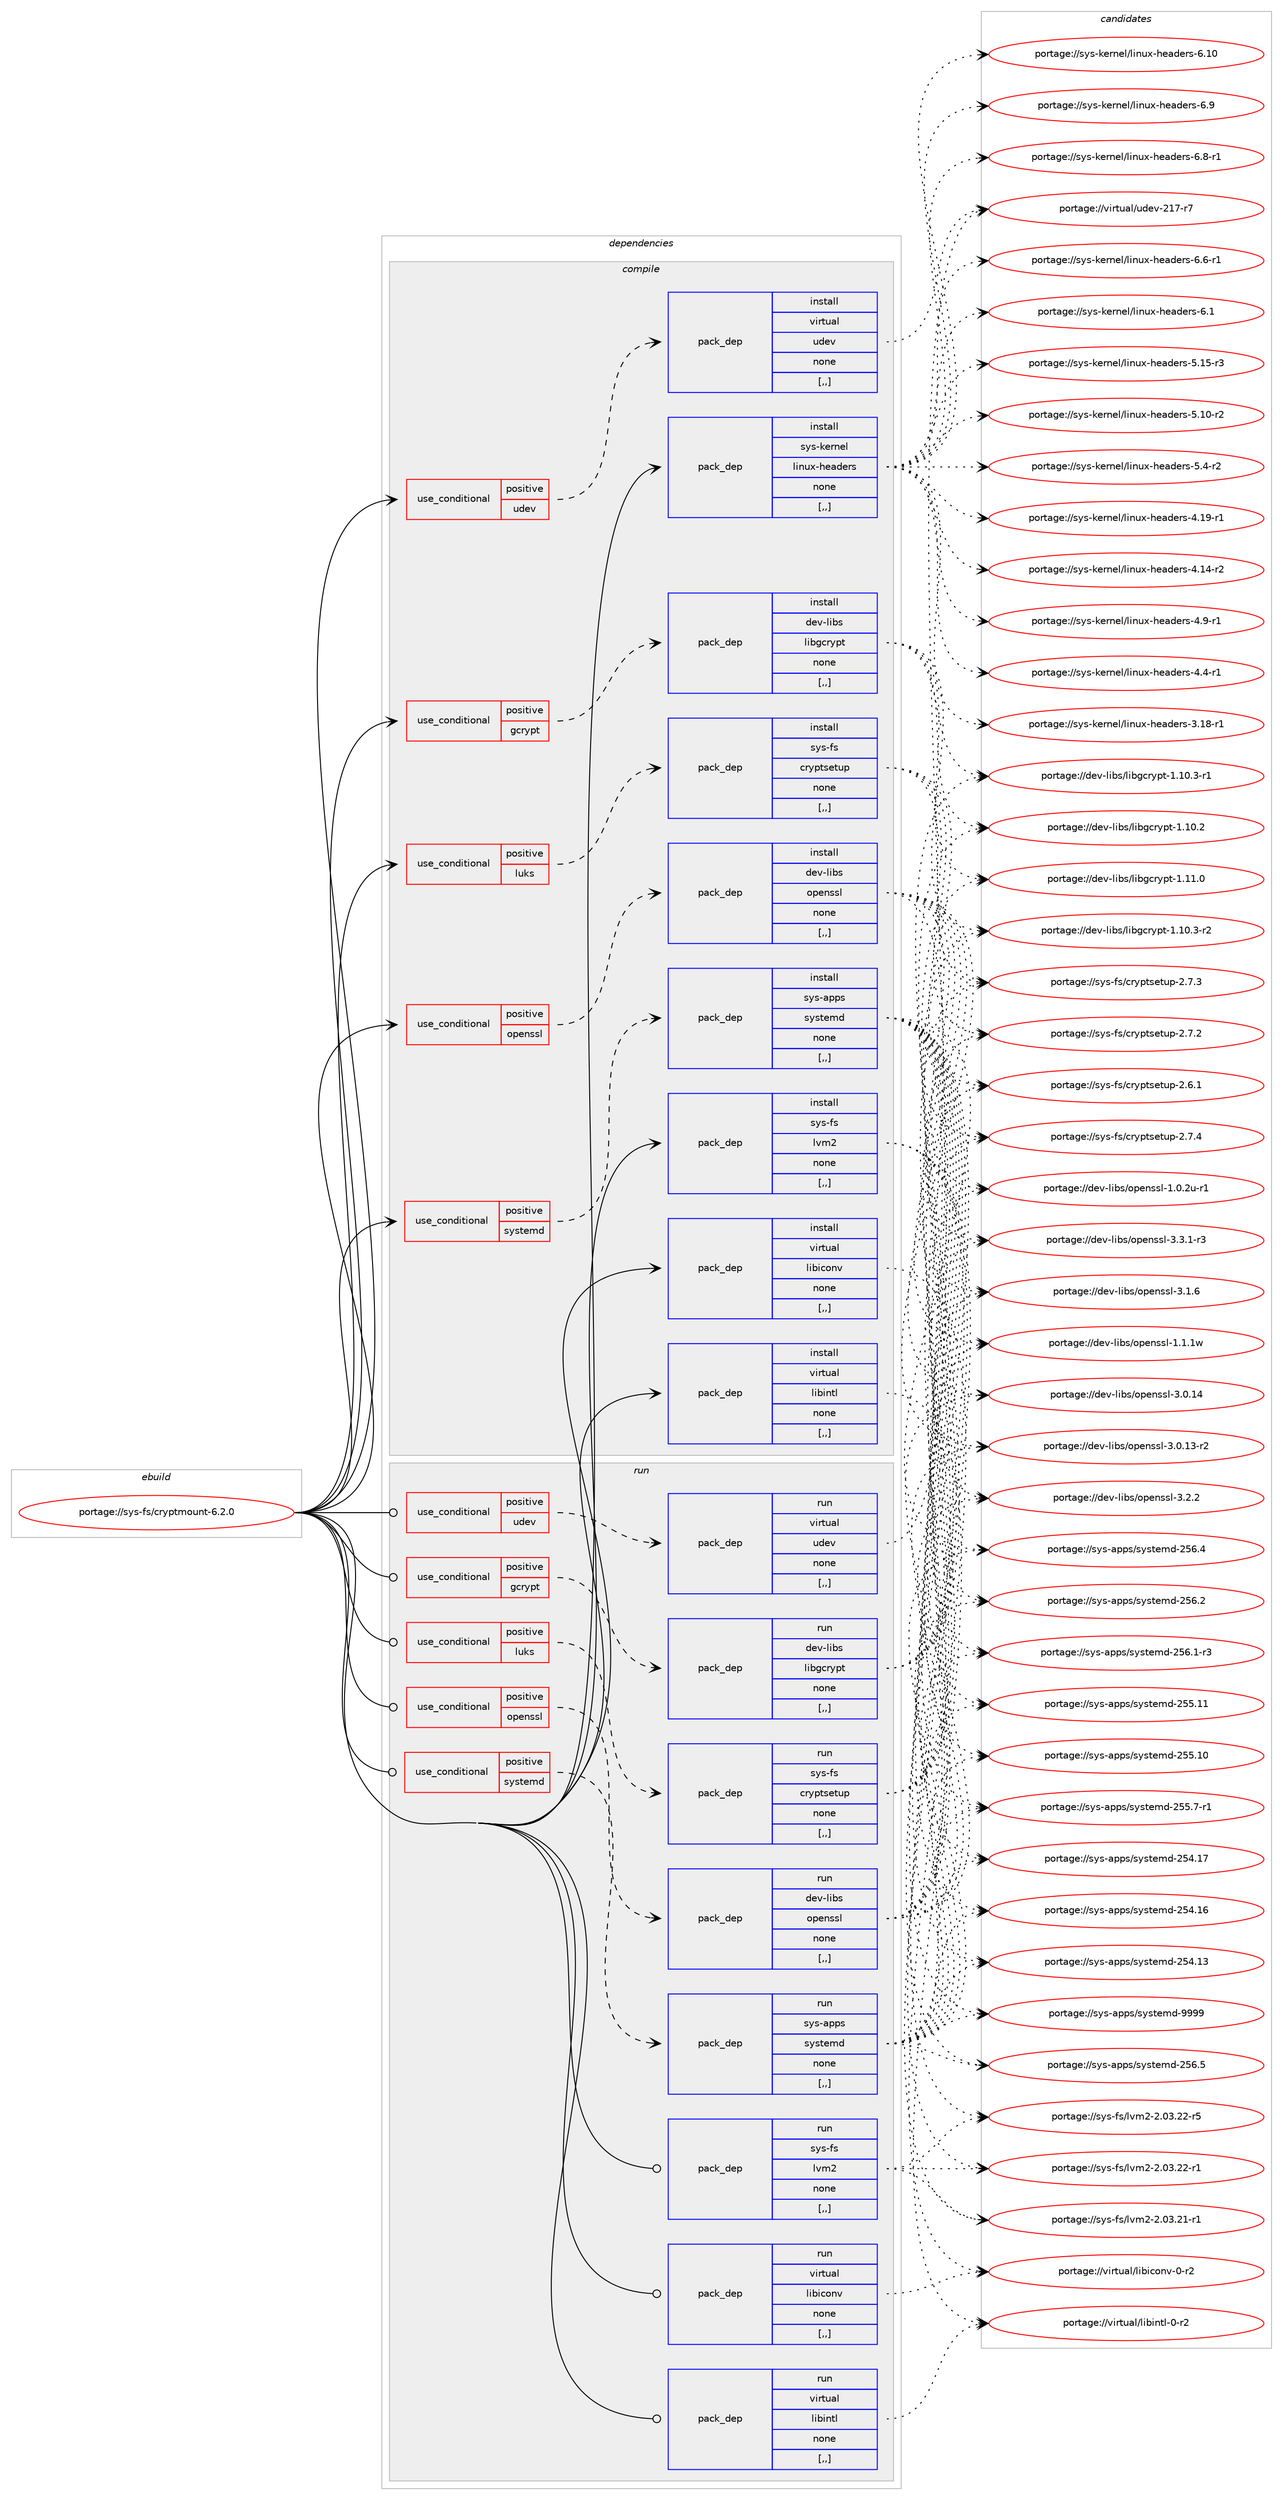 digraph prolog {

# *************
# Graph options
# *************

newrank=true;
concentrate=true;
compound=true;
graph [rankdir=LR,fontname=Helvetica,fontsize=10,ranksep=1.5];#, ranksep=2.5, nodesep=0.2];
edge  [arrowhead=vee];
node  [fontname=Helvetica,fontsize=10];

# **********
# The ebuild
# **********

subgraph cluster_leftcol {
color=gray;
label=<<i>ebuild</i>>;
id [label="portage://sys-fs/cryptmount-6.2.0", color=red, width=4, href="../sys-fs/cryptmount-6.2.0.svg"];
}

# ****************
# The dependencies
# ****************

subgraph cluster_midcol {
color=gray;
label=<<i>dependencies</i>>;
subgraph cluster_compile {
fillcolor="#eeeeee";
style=filled;
label=<<i>compile</i>>;
subgraph cond250275 {
dependency947008 [label=<<TABLE BORDER="0" CELLBORDER="1" CELLSPACING="0" CELLPADDING="4"><TR><TD ROWSPAN="3" CELLPADDING="10">use_conditional</TD></TR><TR><TD>positive</TD></TR><TR><TD>gcrypt</TD></TR></TABLE>>, shape=none, color=red];
subgraph pack690023 {
dependency947009 [label=<<TABLE BORDER="0" CELLBORDER="1" CELLSPACING="0" CELLPADDING="4" WIDTH="220"><TR><TD ROWSPAN="6" CELLPADDING="30">pack_dep</TD></TR><TR><TD WIDTH="110">install</TD></TR><TR><TD>dev-libs</TD></TR><TR><TD>libgcrypt</TD></TR><TR><TD>none</TD></TR><TR><TD>[,,]</TD></TR></TABLE>>, shape=none, color=blue];
}
dependency947008:e -> dependency947009:w [weight=20,style="dashed",arrowhead="vee"];
}
id:e -> dependency947008:w [weight=20,style="solid",arrowhead="vee"];
subgraph cond250276 {
dependency947010 [label=<<TABLE BORDER="0" CELLBORDER="1" CELLSPACING="0" CELLPADDING="4"><TR><TD ROWSPAN="3" CELLPADDING="10">use_conditional</TD></TR><TR><TD>positive</TD></TR><TR><TD>luks</TD></TR></TABLE>>, shape=none, color=red];
subgraph pack690024 {
dependency947011 [label=<<TABLE BORDER="0" CELLBORDER="1" CELLSPACING="0" CELLPADDING="4" WIDTH="220"><TR><TD ROWSPAN="6" CELLPADDING="30">pack_dep</TD></TR><TR><TD WIDTH="110">install</TD></TR><TR><TD>sys-fs</TD></TR><TR><TD>cryptsetup</TD></TR><TR><TD>none</TD></TR><TR><TD>[,,]</TD></TR></TABLE>>, shape=none, color=blue];
}
dependency947010:e -> dependency947011:w [weight=20,style="dashed",arrowhead="vee"];
}
id:e -> dependency947010:w [weight=20,style="solid",arrowhead="vee"];
subgraph cond250277 {
dependency947012 [label=<<TABLE BORDER="0" CELLBORDER="1" CELLSPACING="0" CELLPADDING="4"><TR><TD ROWSPAN="3" CELLPADDING="10">use_conditional</TD></TR><TR><TD>positive</TD></TR><TR><TD>openssl</TD></TR></TABLE>>, shape=none, color=red];
subgraph pack690025 {
dependency947013 [label=<<TABLE BORDER="0" CELLBORDER="1" CELLSPACING="0" CELLPADDING="4" WIDTH="220"><TR><TD ROWSPAN="6" CELLPADDING="30">pack_dep</TD></TR><TR><TD WIDTH="110">install</TD></TR><TR><TD>dev-libs</TD></TR><TR><TD>openssl</TD></TR><TR><TD>none</TD></TR><TR><TD>[,,]</TD></TR></TABLE>>, shape=none, color=blue];
}
dependency947012:e -> dependency947013:w [weight=20,style="dashed",arrowhead="vee"];
}
id:e -> dependency947012:w [weight=20,style="solid",arrowhead="vee"];
subgraph cond250278 {
dependency947014 [label=<<TABLE BORDER="0" CELLBORDER="1" CELLSPACING="0" CELLPADDING="4"><TR><TD ROWSPAN="3" CELLPADDING="10">use_conditional</TD></TR><TR><TD>positive</TD></TR><TR><TD>systemd</TD></TR></TABLE>>, shape=none, color=red];
subgraph pack690026 {
dependency947015 [label=<<TABLE BORDER="0" CELLBORDER="1" CELLSPACING="0" CELLPADDING="4" WIDTH="220"><TR><TD ROWSPAN="6" CELLPADDING="30">pack_dep</TD></TR><TR><TD WIDTH="110">install</TD></TR><TR><TD>sys-apps</TD></TR><TR><TD>systemd</TD></TR><TR><TD>none</TD></TR><TR><TD>[,,]</TD></TR></TABLE>>, shape=none, color=blue];
}
dependency947014:e -> dependency947015:w [weight=20,style="dashed",arrowhead="vee"];
}
id:e -> dependency947014:w [weight=20,style="solid",arrowhead="vee"];
subgraph cond250279 {
dependency947016 [label=<<TABLE BORDER="0" CELLBORDER="1" CELLSPACING="0" CELLPADDING="4"><TR><TD ROWSPAN="3" CELLPADDING="10">use_conditional</TD></TR><TR><TD>positive</TD></TR><TR><TD>udev</TD></TR></TABLE>>, shape=none, color=red];
subgraph pack690027 {
dependency947017 [label=<<TABLE BORDER="0" CELLBORDER="1" CELLSPACING="0" CELLPADDING="4" WIDTH="220"><TR><TD ROWSPAN="6" CELLPADDING="30">pack_dep</TD></TR><TR><TD WIDTH="110">install</TD></TR><TR><TD>virtual</TD></TR><TR><TD>udev</TD></TR><TR><TD>none</TD></TR><TR><TD>[,,]</TD></TR></TABLE>>, shape=none, color=blue];
}
dependency947016:e -> dependency947017:w [weight=20,style="dashed",arrowhead="vee"];
}
id:e -> dependency947016:w [weight=20,style="solid",arrowhead="vee"];
subgraph pack690028 {
dependency947018 [label=<<TABLE BORDER="0" CELLBORDER="1" CELLSPACING="0" CELLPADDING="4" WIDTH="220"><TR><TD ROWSPAN="6" CELLPADDING="30">pack_dep</TD></TR><TR><TD WIDTH="110">install</TD></TR><TR><TD>sys-fs</TD></TR><TR><TD>lvm2</TD></TR><TR><TD>none</TD></TR><TR><TD>[,,]</TD></TR></TABLE>>, shape=none, color=blue];
}
id:e -> dependency947018:w [weight=20,style="solid",arrowhead="vee"];
subgraph pack690029 {
dependency947019 [label=<<TABLE BORDER="0" CELLBORDER="1" CELLSPACING="0" CELLPADDING="4" WIDTH="220"><TR><TD ROWSPAN="6" CELLPADDING="30">pack_dep</TD></TR><TR><TD WIDTH="110">install</TD></TR><TR><TD>sys-kernel</TD></TR><TR><TD>linux-headers</TD></TR><TR><TD>none</TD></TR><TR><TD>[,,]</TD></TR></TABLE>>, shape=none, color=blue];
}
id:e -> dependency947019:w [weight=20,style="solid",arrowhead="vee"];
subgraph pack690030 {
dependency947020 [label=<<TABLE BORDER="0" CELLBORDER="1" CELLSPACING="0" CELLPADDING="4" WIDTH="220"><TR><TD ROWSPAN="6" CELLPADDING="30">pack_dep</TD></TR><TR><TD WIDTH="110">install</TD></TR><TR><TD>virtual</TD></TR><TR><TD>libiconv</TD></TR><TR><TD>none</TD></TR><TR><TD>[,,]</TD></TR></TABLE>>, shape=none, color=blue];
}
id:e -> dependency947020:w [weight=20,style="solid",arrowhead="vee"];
subgraph pack690031 {
dependency947021 [label=<<TABLE BORDER="0" CELLBORDER="1" CELLSPACING="0" CELLPADDING="4" WIDTH="220"><TR><TD ROWSPAN="6" CELLPADDING="30">pack_dep</TD></TR><TR><TD WIDTH="110">install</TD></TR><TR><TD>virtual</TD></TR><TR><TD>libintl</TD></TR><TR><TD>none</TD></TR><TR><TD>[,,]</TD></TR></TABLE>>, shape=none, color=blue];
}
id:e -> dependency947021:w [weight=20,style="solid",arrowhead="vee"];
}
subgraph cluster_compileandrun {
fillcolor="#eeeeee";
style=filled;
label=<<i>compile and run</i>>;
}
subgraph cluster_run {
fillcolor="#eeeeee";
style=filled;
label=<<i>run</i>>;
subgraph cond250280 {
dependency947022 [label=<<TABLE BORDER="0" CELLBORDER="1" CELLSPACING="0" CELLPADDING="4"><TR><TD ROWSPAN="3" CELLPADDING="10">use_conditional</TD></TR><TR><TD>positive</TD></TR><TR><TD>gcrypt</TD></TR></TABLE>>, shape=none, color=red];
subgraph pack690032 {
dependency947023 [label=<<TABLE BORDER="0" CELLBORDER="1" CELLSPACING="0" CELLPADDING="4" WIDTH="220"><TR><TD ROWSPAN="6" CELLPADDING="30">pack_dep</TD></TR><TR><TD WIDTH="110">run</TD></TR><TR><TD>dev-libs</TD></TR><TR><TD>libgcrypt</TD></TR><TR><TD>none</TD></TR><TR><TD>[,,]</TD></TR></TABLE>>, shape=none, color=blue];
}
dependency947022:e -> dependency947023:w [weight=20,style="dashed",arrowhead="vee"];
}
id:e -> dependency947022:w [weight=20,style="solid",arrowhead="odot"];
subgraph cond250281 {
dependency947024 [label=<<TABLE BORDER="0" CELLBORDER="1" CELLSPACING="0" CELLPADDING="4"><TR><TD ROWSPAN="3" CELLPADDING="10">use_conditional</TD></TR><TR><TD>positive</TD></TR><TR><TD>luks</TD></TR></TABLE>>, shape=none, color=red];
subgraph pack690033 {
dependency947025 [label=<<TABLE BORDER="0" CELLBORDER="1" CELLSPACING="0" CELLPADDING="4" WIDTH="220"><TR><TD ROWSPAN="6" CELLPADDING="30">pack_dep</TD></TR><TR><TD WIDTH="110">run</TD></TR><TR><TD>sys-fs</TD></TR><TR><TD>cryptsetup</TD></TR><TR><TD>none</TD></TR><TR><TD>[,,]</TD></TR></TABLE>>, shape=none, color=blue];
}
dependency947024:e -> dependency947025:w [weight=20,style="dashed",arrowhead="vee"];
}
id:e -> dependency947024:w [weight=20,style="solid",arrowhead="odot"];
subgraph cond250282 {
dependency947026 [label=<<TABLE BORDER="0" CELLBORDER="1" CELLSPACING="0" CELLPADDING="4"><TR><TD ROWSPAN="3" CELLPADDING="10">use_conditional</TD></TR><TR><TD>positive</TD></TR><TR><TD>openssl</TD></TR></TABLE>>, shape=none, color=red];
subgraph pack690034 {
dependency947027 [label=<<TABLE BORDER="0" CELLBORDER="1" CELLSPACING="0" CELLPADDING="4" WIDTH="220"><TR><TD ROWSPAN="6" CELLPADDING="30">pack_dep</TD></TR><TR><TD WIDTH="110">run</TD></TR><TR><TD>dev-libs</TD></TR><TR><TD>openssl</TD></TR><TR><TD>none</TD></TR><TR><TD>[,,]</TD></TR></TABLE>>, shape=none, color=blue];
}
dependency947026:e -> dependency947027:w [weight=20,style="dashed",arrowhead="vee"];
}
id:e -> dependency947026:w [weight=20,style="solid",arrowhead="odot"];
subgraph cond250283 {
dependency947028 [label=<<TABLE BORDER="0" CELLBORDER="1" CELLSPACING="0" CELLPADDING="4"><TR><TD ROWSPAN="3" CELLPADDING="10">use_conditional</TD></TR><TR><TD>positive</TD></TR><TR><TD>systemd</TD></TR></TABLE>>, shape=none, color=red];
subgraph pack690035 {
dependency947029 [label=<<TABLE BORDER="0" CELLBORDER="1" CELLSPACING="0" CELLPADDING="4" WIDTH="220"><TR><TD ROWSPAN="6" CELLPADDING="30">pack_dep</TD></TR><TR><TD WIDTH="110">run</TD></TR><TR><TD>sys-apps</TD></TR><TR><TD>systemd</TD></TR><TR><TD>none</TD></TR><TR><TD>[,,]</TD></TR></TABLE>>, shape=none, color=blue];
}
dependency947028:e -> dependency947029:w [weight=20,style="dashed",arrowhead="vee"];
}
id:e -> dependency947028:w [weight=20,style="solid",arrowhead="odot"];
subgraph cond250284 {
dependency947030 [label=<<TABLE BORDER="0" CELLBORDER="1" CELLSPACING="0" CELLPADDING="4"><TR><TD ROWSPAN="3" CELLPADDING="10">use_conditional</TD></TR><TR><TD>positive</TD></TR><TR><TD>udev</TD></TR></TABLE>>, shape=none, color=red];
subgraph pack690036 {
dependency947031 [label=<<TABLE BORDER="0" CELLBORDER="1" CELLSPACING="0" CELLPADDING="4" WIDTH="220"><TR><TD ROWSPAN="6" CELLPADDING="30">pack_dep</TD></TR><TR><TD WIDTH="110">run</TD></TR><TR><TD>virtual</TD></TR><TR><TD>udev</TD></TR><TR><TD>none</TD></TR><TR><TD>[,,]</TD></TR></TABLE>>, shape=none, color=blue];
}
dependency947030:e -> dependency947031:w [weight=20,style="dashed",arrowhead="vee"];
}
id:e -> dependency947030:w [weight=20,style="solid",arrowhead="odot"];
subgraph pack690037 {
dependency947032 [label=<<TABLE BORDER="0" CELLBORDER="1" CELLSPACING="0" CELLPADDING="4" WIDTH="220"><TR><TD ROWSPAN="6" CELLPADDING="30">pack_dep</TD></TR><TR><TD WIDTH="110">run</TD></TR><TR><TD>sys-fs</TD></TR><TR><TD>lvm2</TD></TR><TR><TD>none</TD></TR><TR><TD>[,,]</TD></TR></TABLE>>, shape=none, color=blue];
}
id:e -> dependency947032:w [weight=20,style="solid",arrowhead="odot"];
subgraph pack690038 {
dependency947033 [label=<<TABLE BORDER="0" CELLBORDER="1" CELLSPACING="0" CELLPADDING="4" WIDTH="220"><TR><TD ROWSPAN="6" CELLPADDING="30">pack_dep</TD></TR><TR><TD WIDTH="110">run</TD></TR><TR><TD>virtual</TD></TR><TR><TD>libiconv</TD></TR><TR><TD>none</TD></TR><TR><TD>[,,]</TD></TR></TABLE>>, shape=none, color=blue];
}
id:e -> dependency947033:w [weight=20,style="solid",arrowhead="odot"];
subgraph pack690039 {
dependency947034 [label=<<TABLE BORDER="0" CELLBORDER="1" CELLSPACING="0" CELLPADDING="4" WIDTH="220"><TR><TD ROWSPAN="6" CELLPADDING="30">pack_dep</TD></TR><TR><TD WIDTH="110">run</TD></TR><TR><TD>virtual</TD></TR><TR><TD>libintl</TD></TR><TR><TD>none</TD></TR><TR><TD>[,,]</TD></TR></TABLE>>, shape=none, color=blue];
}
id:e -> dependency947034:w [weight=20,style="solid",arrowhead="odot"];
}
}

# **************
# The candidates
# **************

subgraph cluster_choices {
rank=same;
color=gray;
label=<<i>candidates</i>>;

subgraph choice690023 {
color=black;
nodesep=1;
choice100101118451081059811547108105981039911412111211645494649494648 [label="portage://dev-libs/libgcrypt-1.11.0", color=red, width=4,href="../dev-libs/libgcrypt-1.11.0.svg"];
choice1001011184510810598115471081059810399114121112116454946494846514511450 [label="portage://dev-libs/libgcrypt-1.10.3-r2", color=red, width=4,href="../dev-libs/libgcrypt-1.10.3-r2.svg"];
choice1001011184510810598115471081059810399114121112116454946494846514511449 [label="portage://dev-libs/libgcrypt-1.10.3-r1", color=red, width=4,href="../dev-libs/libgcrypt-1.10.3-r1.svg"];
choice100101118451081059811547108105981039911412111211645494649484650 [label="portage://dev-libs/libgcrypt-1.10.2", color=red, width=4,href="../dev-libs/libgcrypt-1.10.2.svg"];
dependency947009:e -> choice100101118451081059811547108105981039911412111211645494649494648:w [style=dotted,weight="100"];
dependency947009:e -> choice1001011184510810598115471081059810399114121112116454946494846514511450:w [style=dotted,weight="100"];
dependency947009:e -> choice1001011184510810598115471081059810399114121112116454946494846514511449:w [style=dotted,weight="100"];
dependency947009:e -> choice100101118451081059811547108105981039911412111211645494649484650:w [style=dotted,weight="100"];
}
subgraph choice690024 {
color=black;
nodesep=1;
choice115121115451021154799114121112116115101116117112455046554652 [label="portage://sys-fs/cryptsetup-2.7.4", color=red, width=4,href="../sys-fs/cryptsetup-2.7.4.svg"];
choice115121115451021154799114121112116115101116117112455046554651 [label="portage://sys-fs/cryptsetup-2.7.3", color=red, width=4,href="../sys-fs/cryptsetup-2.7.3.svg"];
choice115121115451021154799114121112116115101116117112455046554650 [label="portage://sys-fs/cryptsetup-2.7.2", color=red, width=4,href="../sys-fs/cryptsetup-2.7.2.svg"];
choice115121115451021154799114121112116115101116117112455046544649 [label="portage://sys-fs/cryptsetup-2.6.1", color=red, width=4,href="../sys-fs/cryptsetup-2.6.1.svg"];
dependency947011:e -> choice115121115451021154799114121112116115101116117112455046554652:w [style=dotted,weight="100"];
dependency947011:e -> choice115121115451021154799114121112116115101116117112455046554651:w [style=dotted,weight="100"];
dependency947011:e -> choice115121115451021154799114121112116115101116117112455046554650:w [style=dotted,weight="100"];
dependency947011:e -> choice115121115451021154799114121112116115101116117112455046544649:w [style=dotted,weight="100"];
}
subgraph choice690025 {
color=black;
nodesep=1;
choice1001011184510810598115471111121011101151151084551465146494511451 [label="portage://dev-libs/openssl-3.3.1-r3", color=red, width=4,href="../dev-libs/openssl-3.3.1-r3.svg"];
choice100101118451081059811547111112101110115115108455146504650 [label="portage://dev-libs/openssl-3.2.2", color=red, width=4,href="../dev-libs/openssl-3.2.2.svg"];
choice100101118451081059811547111112101110115115108455146494654 [label="portage://dev-libs/openssl-3.1.6", color=red, width=4,href="../dev-libs/openssl-3.1.6.svg"];
choice10010111845108105981154711111210111011511510845514648464952 [label="portage://dev-libs/openssl-3.0.14", color=red, width=4,href="../dev-libs/openssl-3.0.14.svg"];
choice100101118451081059811547111112101110115115108455146484649514511450 [label="portage://dev-libs/openssl-3.0.13-r2", color=red, width=4,href="../dev-libs/openssl-3.0.13-r2.svg"];
choice100101118451081059811547111112101110115115108454946494649119 [label="portage://dev-libs/openssl-1.1.1w", color=red, width=4,href="../dev-libs/openssl-1.1.1w.svg"];
choice1001011184510810598115471111121011101151151084549464846501174511449 [label="portage://dev-libs/openssl-1.0.2u-r1", color=red, width=4,href="../dev-libs/openssl-1.0.2u-r1.svg"];
dependency947013:e -> choice1001011184510810598115471111121011101151151084551465146494511451:w [style=dotted,weight="100"];
dependency947013:e -> choice100101118451081059811547111112101110115115108455146504650:w [style=dotted,weight="100"];
dependency947013:e -> choice100101118451081059811547111112101110115115108455146494654:w [style=dotted,weight="100"];
dependency947013:e -> choice10010111845108105981154711111210111011511510845514648464952:w [style=dotted,weight="100"];
dependency947013:e -> choice100101118451081059811547111112101110115115108455146484649514511450:w [style=dotted,weight="100"];
dependency947013:e -> choice100101118451081059811547111112101110115115108454946494649119:w [style=dotted,weight="100"];
dependency947013:e -> choice1001011184510810598115471111121011101151151084549464846501174511449:w [style=dotted,weight="100"];
}
subgraph choice690026 {
color=black;
nodesep=1;
choice1151211154597112112115471151211151161011091004557575757 [label="portage://sys-apps/systemd-9999", color=red, width=4,href="../sys-apps/systemd-9999.svg"];
choice115121115459711211211547115121115116101109100455053544653 [label="portage://sys-apps/systemd-256.5", color=red, width=4,href="../sys-apps/systemd-256.5.svg"];
choice115121115459711211211547115121115116101109100455053544652 [label="portage://sys-apps/systemd-256.4", color=red, width=4,href="../sys-apps/systemd-256.4.svg"];
choice115121115459711211211547115121115116101109100455053544650 [label="portage://sys-apps/systemd-256.2", color=red, width=4,href="../sys-apps/systemd-256.2.svg"];
choice1151211154597112112115471151211151161011091004550535446494511451 [label="portage://sys-apps/systemd-256.1-r3", color=red, width=4,href="../sys-apps/systemd-256.1-r3.svg"];
choice11512111545971121121154711512111511610110910045505353464949 [label="portage://sys-apps/systemd-255.11", color=red, width=4,href="../sys-apps/systemd-255.11.svg"];
choice11512111545971121121154711512111511610110910045505353464948 [label="portage://sys-apps/systemd-255.10", color=red, width=4,href="../sys-apps/systemd-255.10.svg"];
choice1151211154597112112115471151211151161011091004550535346554511449 [label="portage://sys-apps/systemd-255.7-r1", color=red, width=4,href="../sys-apps/systemd-255.7-r1.svg"];
choice11512111545971121121154711512111511610110910045505352464955 [label="portage://sys-apps/systemd-254.17", color=red, width=4,href="../sys-apps/systemd-254.17.svg"];
choice11512111545971121121154711512111511610110910045505352464954 [label="portage://sys-apps/systemd-254.16", color=red, width=4,href="../sys-apps/systemd-254.16.svg"];
choice11512111545971121121154711512111511610110910045505352464951 [label="portage://sys-apps/systemd-254.13", color=red, width=4,href="../sys-apps/systemd-254.13.svg"];
dependency947015:e -> choice1151211154597112112115471151211151161011091004557575757:w [style=dotted,weight="100"];
dependency947015:e -> choice115121115459711211211547115121115116101109100455053544653:w [style=dotted,weight="100"];
dependency947015:e -> choice115121115459711211211547115121115116101109100455053544652:w [style=dotted,weight="100"];
dependency947015:e -> choice115121115459711211211547115121115116101109100455053544650:w [style=dotted,weight="100"];
dependency947015:e -> choice1151211154597112112115471151211151161011091004550535446494511451:w [style=dotted,weight="100"];
dependency947015:e -> choice11512111545971121121154711512111511610110910045505353464949:w [style=dotted,weight="100"];
dependency947015:e -> choice11512111545971121121154711512111511610110910045505353464948:w [style=dotted,weight="100"];
dependency947015:e -> choice1151211154597112112115471151211151161011091004550535346554511449:w [style=dotted,weight="100"];
dependency947015:e -> choice11512111545971121121154711512111511610110910045505352464955:w [style=dotted,weight="100"];
dependency947015:e -> choice11512111545971121121154711512111511610110910045505352464954:w [style=dotted,weight="100"];
dependency947015:e -> choice11512111545971121121154711512111511610110910045505352464951:w [style=dotted,weight="100"];
}
subgraph choice690027 {
color=black;
nodesep=1;
choice1181051141161179710847117100101118455049554511455 [label="portage://virtual/udev-217-r7", color=red, width=4,href="../virtual/udev-217-r7.svg"];
dependency947017:e -> choice1181051141161179710847117100101118455049554511455:w [style=dotted,weight="100"];
}
subgraph choice690028 {
color=black;
nodesep=1;
choice11512111545102115471081181095045504648514650504511453 [label="portage://sys-fs/lvm2-2.03.22-r5", color=red, width=4,href="../sys-fs/lvm2-2.03.22-r5.svg"];
choice11512111545102115471081181095045504648514650504511449 [label="portage://sys-fs/lvm2-2.03.22-r1", color=red, width=4,href="../sys-fs/lvm2-2.03.22-r1.svg"];
choice11512111545102115471081181095045504648514650494511449 [label="portage://sys-fs/lvm2-2.03.21-r1", color=red, width=4,href="../sys-fs/lvm2-2.03.21-r1.svg"];
dependency947018:e -> choice11512111545102115471081181095045504648514650504511453:w [style=dotted,weight="100"];
dependency947018:e -> choice11512111545102115471081181095045504648514650504511449:w [style=dotted,weight="100"];
dependency947018:e -> choice11512111545102115471081181095045504648514650494511449:w [style=dotted,weight="100"];
}
subgraph choice690029 {
color=black;
nodesep=1;
choice115121115451071011141101011084710810511011712045104101971001011141154554464948 [label="portage://sys-kernel/linux-headers-6.10", color=red, width=4,href="../sys-kernel/linux-headers-6.10.svg"];
choice1151211154510710111411010110847108105110117120451041019710010111411545544657 [label="portage://sys-kernel/linux-headers-6.9", color=red, width=4,href="../sys-kernel/linux-headers-6.9.svg"];
choice11512111545107101114110101108471081051101171204510410197100101114115455446564511449 [label="portage://sys-kernel/linux-headers-6.8-r1", color=red, width=4,href="../sys-kernel/linux-headers-6.8-r1.svg"];
choice11512111545107101114110101108471081051101171204510410197100101114115455446544511449 [label="portage://sys-kernel/linux-headers-6.6-r1", color=red, width=4,href="../sys-kernel/linux-headers-6.6-r1.svg"];
choice1151211154510710111411010110847108105110117120451041019710010111411545544649 [label="portage://sys-kernel/linux-headers-6.1", color=red, width=4,href="../sys-kernel/linux-headers-6.1.svg"];
choice1151211154510710111411010110847108105110117120451041019710010111411545534649534511451 [label="portage://sys-kernel/linux-headers-5.15-r3", color=red, width=4,href="../sys-kernel/linux-headers-5.15-r3.svg"];
choice1151211154510710111411010110847108105110117120451041019710010111411545534649484511450 [label="portage://sys-kernel/linux-headers-5.10-r2", color=red, width=4,href="../sys-kernel/linux-headers-5.10-r2.svg"];
choice11512111545107101114110101108471081051101171204510410197100101114115455346524511450 [label="portage://sys-kernel/linux-headers-5.4-r2", color=red, width=4,href="../sys-kernel/linux-headers-5.4-r2.svg"];
choice1151211154510710111411010110847108105110117120451041019710010111411545524649574511449 [label="portage://sys-kernel/linux-headers-4.19-r1", color=red, width=4,href="../sys-kernel/linux-headers-4.19-r1.svg"];
choice1151211154510710111411010110847108105110117120451041019710010111411545524649524511450 [label="portage://sys-kernel/linux-headers-4.14-r2", color=red, width=4,href="../sys-kernel/linux-headers-4.14-r2.svg"];
choice11512111545107101114110101108471081051101171204510410197100101114115455246574511449 [label="portage://sys-kernel/linux-headers-4.9-r1", color=red, width=4,href="../sys-kernel/linux-headers-4.9-r1.svg"];
choice11512111545107101114110101108471081051101171204510410197100101114115455246524511449 [label="portage://sys-kernel/linux-headers-4.4-r1", color=red, width=4,href="../sys-kernel/linux-headers-4.4-r1.svg"];
choice1151211154510710111411010110847108105110117120451041019710010111411545514649564511449 [label="portage://sys-kernel/linux-headers-3.18-r1", color=red, width=4,href="../sys-kernel/linux-headers-3.18-r1.svg"];
dependency947019:e -> choice115121115451071011141101011084710810511011712045104101971001011141154554464948:w [style=dotted,weight="100"];
dependency947019:e -> choice1151211154510710111411010110847108105110117120451041019710010111411545544657:w [style=dotted,weight="100"];
dependency947019:e -> choice11512111545107101114110101108471081051101171204510410197100101114115455446564511449:w [style=dotted,weight="100"];
dependency947019:e -> choice11512111545107101114110101108471081051101171204510410197100101114115455446544511449:w [style=dotted,weight="100"];
dependency947019:e -> choice1151211154510710111411010110847108105110117120451041019710010111411545544649:w [style=dotted,weight="100"];
dependency947019:e -> choice1151211154510710111411010110847108105110117120451041019710010111411545534649534511451:w [style=dotted,weight="100"];
dependency947019:e -> choice1151211154510710111411010110847108105110117120451041019710010111411545534649484511450:w [style=dotted,weight="100"];
dependency947019:e -> choice11512111545107101114110101108471081051101171204510410197100101114115455346524511450:w [style=dotted,weight="100"];
dependency947019:e -> choice1151211154510710111411010110847108105110117120451041019710010111411545524649574511449:w [style=dotted,weight="100"];
dependency947019:e -> choice1151211154510710111411010110847108105110117120451041019710010111411545524649524511450:w [style=dotted,weight="100"];
dependency947019:e -> choice11512111545107101114110101108471081051101171204510410197100101114115455246574511449:w [style=dotted,weight="100"];
dependency947019:e -> choice11512111545107101114110101108471081051101171204510410197100101114115455246524511449:w [style=dotted,weight="100"];
dependency947019:e -> choice1151211154510710111411010110847108105110117120451041019710010111411545514649564511449:w [style=dotted,weight="100"];
}
subgraph choice690030 {
color=black;
nodesep=1;
choice1181051141161179710847108105981059911111011845484511450 [label="portage://virtual/libiconv-0-r2", color=red, width=4,href="../virtual/libiconv-0-r2.svg"];
dependency947020:e -> choice1181051141161179710847108105981059911111011845484511450:w [style=dotted,weight="100"];
}
subgraph choice690031 {
color=black;
nodesep=1;
choice11810511411611797108471081059810511011610845484511450 [label="portage://virtual/libintl-0-r2", color=red, width=4,href="../virtual/libintl-0-r2.svg"];
dependency947021:e -> choice11810511411611797108471081059810511011610845484511450:w [style=dotted,weight="100"];
}
subgraph choice690032 {
color=black;
nodesep=1;
choice100101118451081059811547108105981039911412111211645494649494648 [label="portage://dev-libs/libgcrypt-1.11.0", color=red, width=4,href="../dev-libs/libgcrypt-1.11.0.svg"];
choice1001011184510810598115471081059810399114121112116454946494846514511450 [label="portage://dev-libs/libgcrypt-1.10.3-r2", color=red, width=4,href="../dev-libs/libgcrypt-1.10.3-r2.svg"];
choice1001011184510810598115471081059810399114121112116454946494846514511449 [label="portage://dev-libs/libgcrypt-1.10.3-r1", color=red, width=4,href="../dev-libs/libgcrypt-1.10.3-r1.svg"];
choice100101118451081059811547108105981039911412111211645494649484650 [label="portage://dev-libs/libgcrypt-1.10.2", color=red, width=4,href="../dev-libs/libgcrypt-1.10.2.svg"];
dependency947023:e -> choice100101118451081059811547108105981039911412111211645494649494648:w [style=dotted,weight="100"];
dependency947023:e -> choice1001011184510810598115471081059810399114121112116454946494846514511450:w [style=dotted,weight="100"];
dependency947023:e -> choice1001011184510810598115471081059810399114121112116454946494846514511449:w [style=dotted,weight="100"];
dependency947023:e -> choice100101118451081059811547108105981039911412111211645494649484650:w [style=dotted,weight="100"];
}
subgraph choice690033 {
color=black;
nodesep=1;
choice115121115451021154799114121112116115101116117112455046554652 [label="portage://sys-fs/cryptsetup-2.7.4", color=red, width=4,href="../sys-fs/cryptsetup-2.7.4.svg"];
choice115121115451021154799114121112116115101116117112455046554651 [label="portage://sys-fs/cryptsetup-2.7.3", color=red, width=4,href="../sys-fs/cryptsetup-2.7.3.svg"];
choice115121115451021154799114121112116115101116117112455046554650 [label="portage://sys-fs/cryptsetup-2.7.2", color=red, width=4,href="../sys-fs/cryptsetup-2.7.2.svg"];
choice115121115451021154799114121112116115101116117112455046544649 [label="portage://sys-fs/cryptsetup-2.6.1", color=red, width=4,href="../sys-fs/cryptsetup-2.6.1.svg"];
dependency947025:e -> choice115121115451021154799114121112116115101116117112455046554652:w [style=dotted,weight="100"];
dependency947025:e -> choice115121115451021154799114121112116115101116117112455046554651:w [style=dotted,weight="100"];
dependency947025:e -> choice115121115451021154799114121112116115101116117112455046554650:w [style=dotted,weight="100"];
dependency947025:e -> choice115121115451021154799114121112116115101116117112455046544649:w [style=dotted,weight="100"];
}
subgraph choice690034 {
color=black;
nodesep=1;
choice1001011184510810598115471111121011101151151084551465146494511451 [label="portage://dev-libs/openssl-3.3.1-r3", color=red, width=4,href="../dev-libs/openssl-3.3.1-r3.svg"];
choice100101118451081059811547111112101110115115108455146504650 [label="portage://dev-libs/openssl-3.2.2", color=red, width=4,href="../dev-libs/openssl-3.2.2.svg"];
choice100101118451081059811547111112101110115115108455146494654 [label="portage://dev-libs/openssl-3.1.6", color=red, width=4,href="../dev-libs/openssl-3.1.6.svg"];
choice10010111845108105981154711111210111011511510845514648464952 [label="portage://dev-libs/openssl-3.0.14", color=red, width=4,href="../dev-libs/openssl-3.0.14.svg"];
choice100101118451081059811547111112101110115115108455146484649514511450 [label="portage://dev-libs/openssl-3.0.13-r2", color=red, width=4,href="../dev-libs/openssl-3.0.13-r2.svg"];
choice100101118451081059811547111112101110115115108454946494649119 [label="portage://dev-libs/openssl-1.1.1w", color=red, width=4,href="../dev-libs/openssl-1.1.1w.svg"];
choice1001011184510810598115471111121011101151151084549464846501174511449 [label="portage://dev-libs/openssl-1.0.2u-r1", color=red, width=4,href="../dev-libs/openssl-1.0.2u-r1.svg"];
dependency947027:e -> choice1001011184510810598115471111121011101151151084551465146494511451:w [style=dotted,weight="100"];
dependency947027:e -> choice100101118451081059811547111112101110115115108455146504650:w [style=dotted,weight="100"];
dependency947027:e -> choice100101118451081059811547111112101110115115108455146494654:w [style=dotted,weight="100"];
dependency947027:e -> choice10010111845108105981154711111210111011511510845514648464952:w [style=dotted,weight="100"];
dependency947027:e -> choice100101118451081059811547111112101110115115108455146484649514511450:w [style=dotted,weight="100"];
dependency947027:e -> choice100101118451081059811547111112101110115115108454946494649119:w [style=dotted,weight="100"];
dependency947027:e -> choice1001011184510810598115471111121011101151151084549464846501174511449:w [style=dotted,weight="100"];
}
subgraph choice690035 {
color=black;
nodesep=1;
choice1151211154597112112115471151211151161011091004557575757 [label="portage://sys-apps/systemd-9999", color=red, width=4,href="../sys-apps/systemd-9999.svg"];
choice115121115459711211211547115121115116101109100455053544653 [label="portage://sys-apps/systemd-256.5", color=red, width=4,href="../sys-apps/systemd-256.5.svg"];
choice115121115459711211211547115121115116101109100455053544652 [label="portage://sys-apps/systemd-256.4", color=red, width=4,href="../sys-apps/systemd-256.4.svg"];
choice115121115459711211211547115121115116101109100455053544650 [label="portage://sys-apps/systemd-256.2", color=red, width=4,href="../sys-apps/systemd-256.2.svg"];
choice1151211154597112112115471151211151161011091004550535446494511451 [label="portage://sys-apps/systemd-256.1-r3", color=red, width=4,href="../sys-apps/systemd-256.1-r3.svg"];
choice11512111545971121121154711512111511610110910045505353464949 [label="portage://sys-apps/systemd-255.11", color=red, width=4,href="../sys-apps/systemd-255.11.svg"];
choice11512111545971121121154711512111511610110910045505353464948 [label="portage://sys-apps/systemd-255.10", color=red, width=4,href="../sys-apps/systemd-255.10.svg"];
choice1151211154597112112115471151211151161011091004550535346554511449 [label="portage://sys-apps/systemd-255.7-r1", color=red, width=4,href="../sys-apps/systemd-255.7-r1.svg"];
choice11512111545971121121154711512111511610110910045505352464955 [label="portage://sys-apps/systemd-254.17", color=red, width=4,href="../sys-apps/systemd-254.17.svg"];
choice11512111545971121121154711512111511610110910045505352464954 [label="portage://sys-apps/systemd-254.16", color=red, width=4,href="../sys-apps/systemd-254.16.svg"];
choice11512111545971121121154711512111511610110910045505352464951 [label="portage://sys-apps/systemd-254.13", color=red, width=4,href="../sys-apps/systemd-254.13.svg"];
dependency947029:e -> choice1151211154597112112115471151211151161011091004557575757:w [style=dotted,weight="100"];
dependency947029:e -> choice115121115459711211211547115121115116101109100455053544653:w [style=dotted,weight="100"];
dependency947029:e -> choice115121115459711211211547115121115116101109100455053544652:w [style=dotted,weight="100"];
dependency947029:e -> choice115121115459711211211547115121115116101109100455053544650:w [style=dotted,weight="100"];
dependency947029:e -> choice1151211154597112112115471151211151161011091004550535446494511451:w [style=dotted,weight="100"];
dependency947029:e -> choice11512111545971121121154711512111511610110910045505353464949:w [style=dotted,weight="100"];
dependency947029:e -> choice11512111545971121121154711512111511610110910045505353464948:w [style=dotted,weight="100"];
dependency947029:e -> choice1151211154597112112115471151211151161011091004550535346554511449:w [style=dotted,weight="100"];
dependency947029:e -> choice11512111545971121121154711512111511610110910045505352464955:w [style=dotted,weight="100"];
dependency947029:e -> choice11512111545971121121154711512111511610110910045505352464954:w [style=dotted,weight="100"];
dependency947029:e -> choice11512111545971121121154711512111511610110910045505352464951:w [style=dotted,weight="100"];
}
subgraph choice690036 {
color=black;
nodesep=1;
choice1181051141161179710847117100101118455049554511455 [label="portage://virtual/udev-217-r7", color=red, width=4,href="../virtual/udev-217-r7.svg"];
dependency947031:e -> choice1181051141161179710847117100101118455049554511455:w [style=dotted,weight="100"];
}
subgraph choice690037 {
color=black;
nodesep=1;
choice11512111545102115471081181095045504648514650504511453 [label="portage://sys-fs/lvm2-2.03.22-r5", color=red, width=4,href="../sys-fs/lvm2-2.03.22-r5.svg"];
choice11512111545102115471081181095045504648514650504511449 [label="portage://sys-fs/lvm2-2.03.22-r1", color=red, width=4,href="../sys-fs/lvm2-2.03.22-r1.svg"];
choice11512111545102115471081181095045504648514650494511449 [label="portage://sys-fs/lvm2-2.03.21-r1", color=red, width=4,href="../sys-fs/lvm2-2.03.21-r1.svg"];
dependency947032:e -> choice11512111545102115471081181095045504648514650504511453:w [style=dotted,weight="100"];
dependency947032:e -> choice11512111545102115471081181095045504648514650504511449:w [style=dotted,weight="100"];
dependency947032:e -> choice11512111545102115471081181095045504648514650494511449:w [style=dotted,weight="100"];
}
subgraph choice690038 {
color=black;
nodesep=1;
choice1181051141161179710847108105981059911111011845484511450 [label="portage://virtual/libiconv-0-r2", color=red, width=4,href="../virtual/libiconv-0-r2.svg"];
dependency947033:e -> choice1181051141161179710847108105981059911111011845484511450:w [style=dotted,weight="100"];
}
subgraph choice690039 {
color=black;
nodesep=1;
choice11810511411611797108471081059810511011610845484511450 [label="portage://virtual/libintl-0-r2", color=red, width=4,href="../virtual/libintl-0-r2.svg"];
dependency947034:e -> choice11810511411611797108471081059810511011610845484511450:w [style=dotted,weight="100"];
}
}

}
